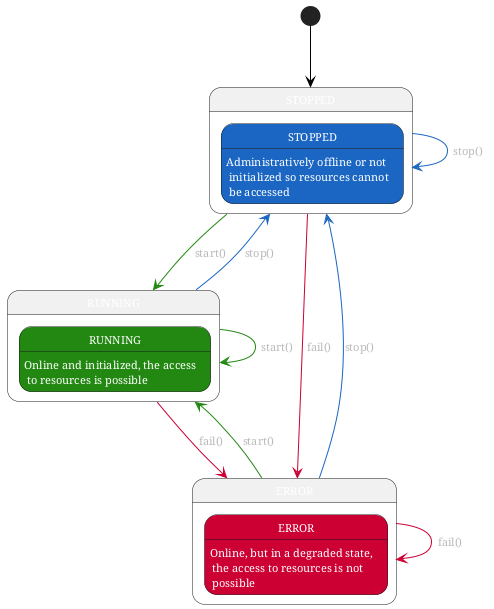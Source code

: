 @startuml Provider-States-Methods

skinparam backgroundColor transparent

!STOPPED_STATE = "1a66c2"
!RUNNING_STATE = "228811"
!FAILED_STATE = "CC0033"

skinparam State {
  borderColor #1b1b1b
  FontColor #fff
  FontName Serif
  FontSize 11
  stereotypeFontColor #aaa
  stereotypeFontSize 11
  arrowColor #fff
  arrowFontName Serif
  arrowFontColor #bbb
  arrowFontSize 11
  startColor $ACCENT
  endColor $ACCENTDARK
}


state STOPPED {
    state STOPPED #STOPPED_STATE: Administratively offline or not\n initialized so resources cannot\n be accessed
}
state RUNNING {
    state RUNNING #RUNNING_STATE: Online and initialized, the access\n to resources is possible
}
state ERROR {
    state ERROR #FAILED_STATE: Online, but in a degraded state,\n the access to resources is not\n possible
}

[*] -[#black]-> STOPPED
STOPPED -[#STOPPED_STATE]-> STOPPED : stop()
STOPPED -[#RUNNING_STATE]-> RUNNING : start()
STOPPED -[#FAILED_STATE]-> ERROR : fail()
RUNNING -[#RUNNING_STATE]-> RUNNING : start()
RUNNING -[#STOPPED_STATE]-> STOPPED : stop()
RUNNING -[#FAILED_STATE]-> ERROR : fail()
ERROR -[#FAILED_STATE]-> ERROR: fail()
ERROR -[#RUNNING_STATE]-> RUNNING: start()
ERROR -[#STOPPED_STATE]-> STOPPED: stop()

@enduml
